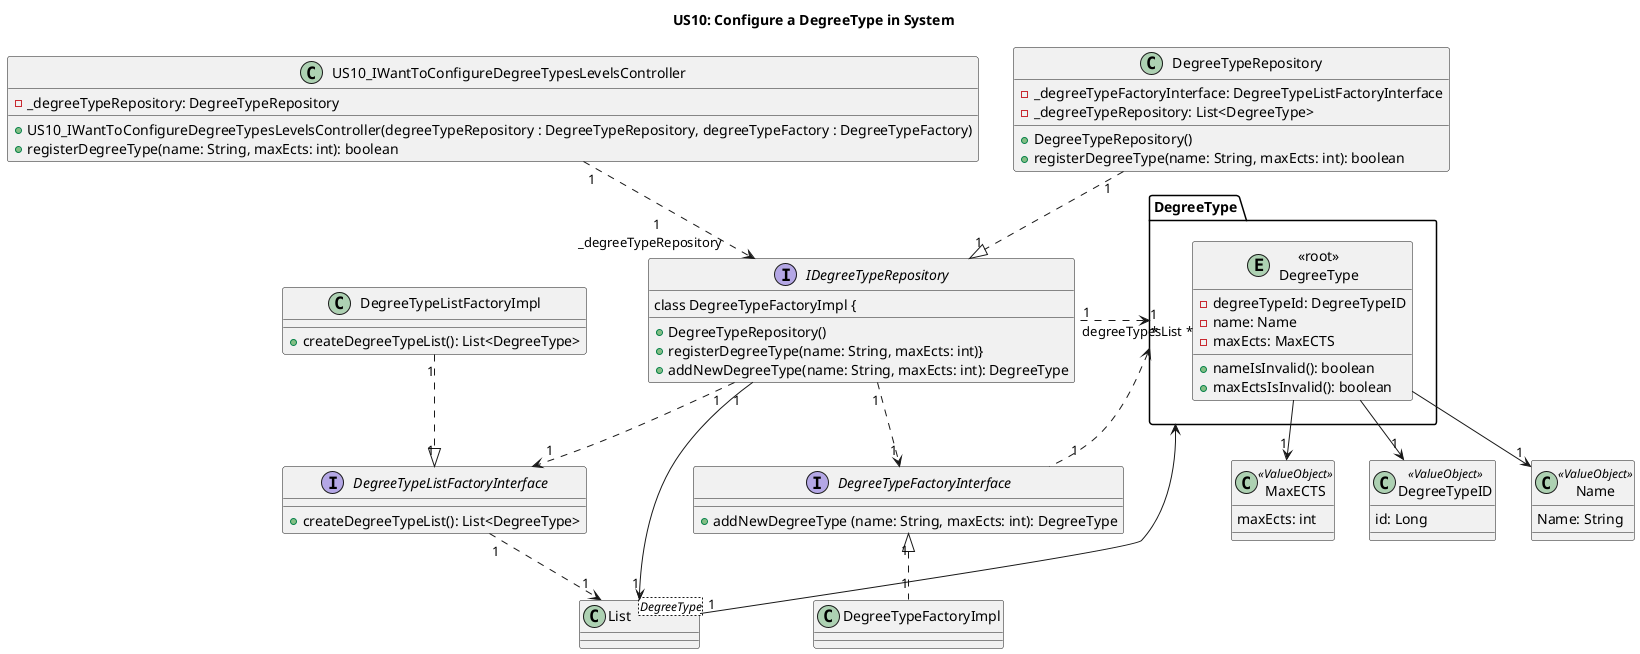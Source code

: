 @startuml
title US10: Configure a DegreeType in System

class US10_IWantToConfigureDegreeTypesLevelsController {
    -_degreeTypeRepository: DegreeTypeRepository
    +US10_IWantToConfigureDegreeTypesLevelsController(degreeTypeRepository : DegreeTypeRepository, degreeTypeFactory : DegreeTypeFactory)
    +registerDegreeType(name: String, maxEcts: int): boolean
}

package "DegreeType" {
entity "<<root>>\nDegreeType"  {
    -degreeTypeId: DegreeTypeID
    -name: Name
    -maxEcts: MaxECTS
    + nameIsInvalid(): boolean
    + maxEctsIsInvalid(): boolean

    }
}

class DegreeTypeID <<ValueObject>> {
    id: Long
        }

class Name <<ValueObject>> {
            Name: String
                }

class MaxECTS <<ValueObject>> {
            maxEcts: int
                }

class DegreeTypeRepository {
    -_degreeTypeFactoryInterface: DegreeTypeListFactoryInterface
    -_degreeTypeRepository: List<DegreeType>
    +DegreeTypeRepository()
    +registerDegreeType(name: String, maxEcts: int): boolean
}

interface IDegreeTypeRepository {
    +DegreeTypeRepository()
    +registerDegreeType(name: String, maxEcts: int)}

class DegreeTypeFactoryImpl {
    +addNewDegreeType(name: String, maxEcts: int): DegreeType
}

interface DegreeTypeFactoryInterface {
    +addNewDegreeType (name: String, maxEcts: int): DegreeType
    }

class List<DegreeType> {}

interface DegreeTypeListFactoryInterface {
    +createDegreeTypeList(): List<DegreeType>
    }

class DegreeTypeListFactoryImpl {
    +createDegreeTypeList(): List<DegreeType>
    }

US10_IWantToConfigureDegreeTypesLevelsController "1" ..> "1\n_degreeTypeRepository    " IDegreeTypeRepository
DegreeType "degreeTypesList *      " <.. "1" IDegreeTypeRepository
DegreeTypeListFactoryInterface "1" ..> "1" List
IDegreeTypeRepository "1" ..> "1" DegreeTypeFactoryInterface
DegreeTypeFactoryInterface "1" <|.. "1" DegreeTypeFactoryImpl
DegreeType "1" <.. "1" DegreeTypeFactoryInterface
List "1" --> "*" DegreeType
IDegreeTypeRepository "1" --> "1" List
IDegreeTypeRepository "1" ..> "1" DegreeTypeListFactoryInterface
DegreeTypeListFactoryImpl "1" ..|> "1" DegreeTypeListFactoryInterface
DegreeTypeRepository "1" ..|> "1" IDegreeTypeRepository
"<<root>>\nDegreeType" --> "1" DegreeTypeID
"<<root>>\nDegreeType" --> "1" Name
"<<root>>\nDegreeType" --> "1" MaxECTS



@enduml